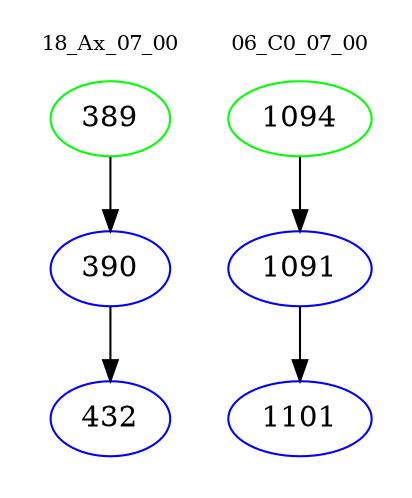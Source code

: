 digraph{
subgraph cluster_0 {
color = white
label = "18_Ax_07_00";
fontsize=10;
T0_389 [label="389", color="green"]
T0_389 -> T0_390 [color="black"]
T0_390 [label="390", color="blue"]
T0_390 -> T0_432 [color="black"]
T0_432 [label="432", color="blue"]
}
subgraph cluster_1 {
color = white
label = "06_C0_07_00";
fontsize=10;
T1_1094 [label="1094", color="green"]
T1_1094 -> T1_1091 [color="black"]
T1_1091 [label="1091", color="blue"]
T1_1091 -> T1_1101 [color="black"]
T1_1101 [label="1101", color="blue"]
}
}
